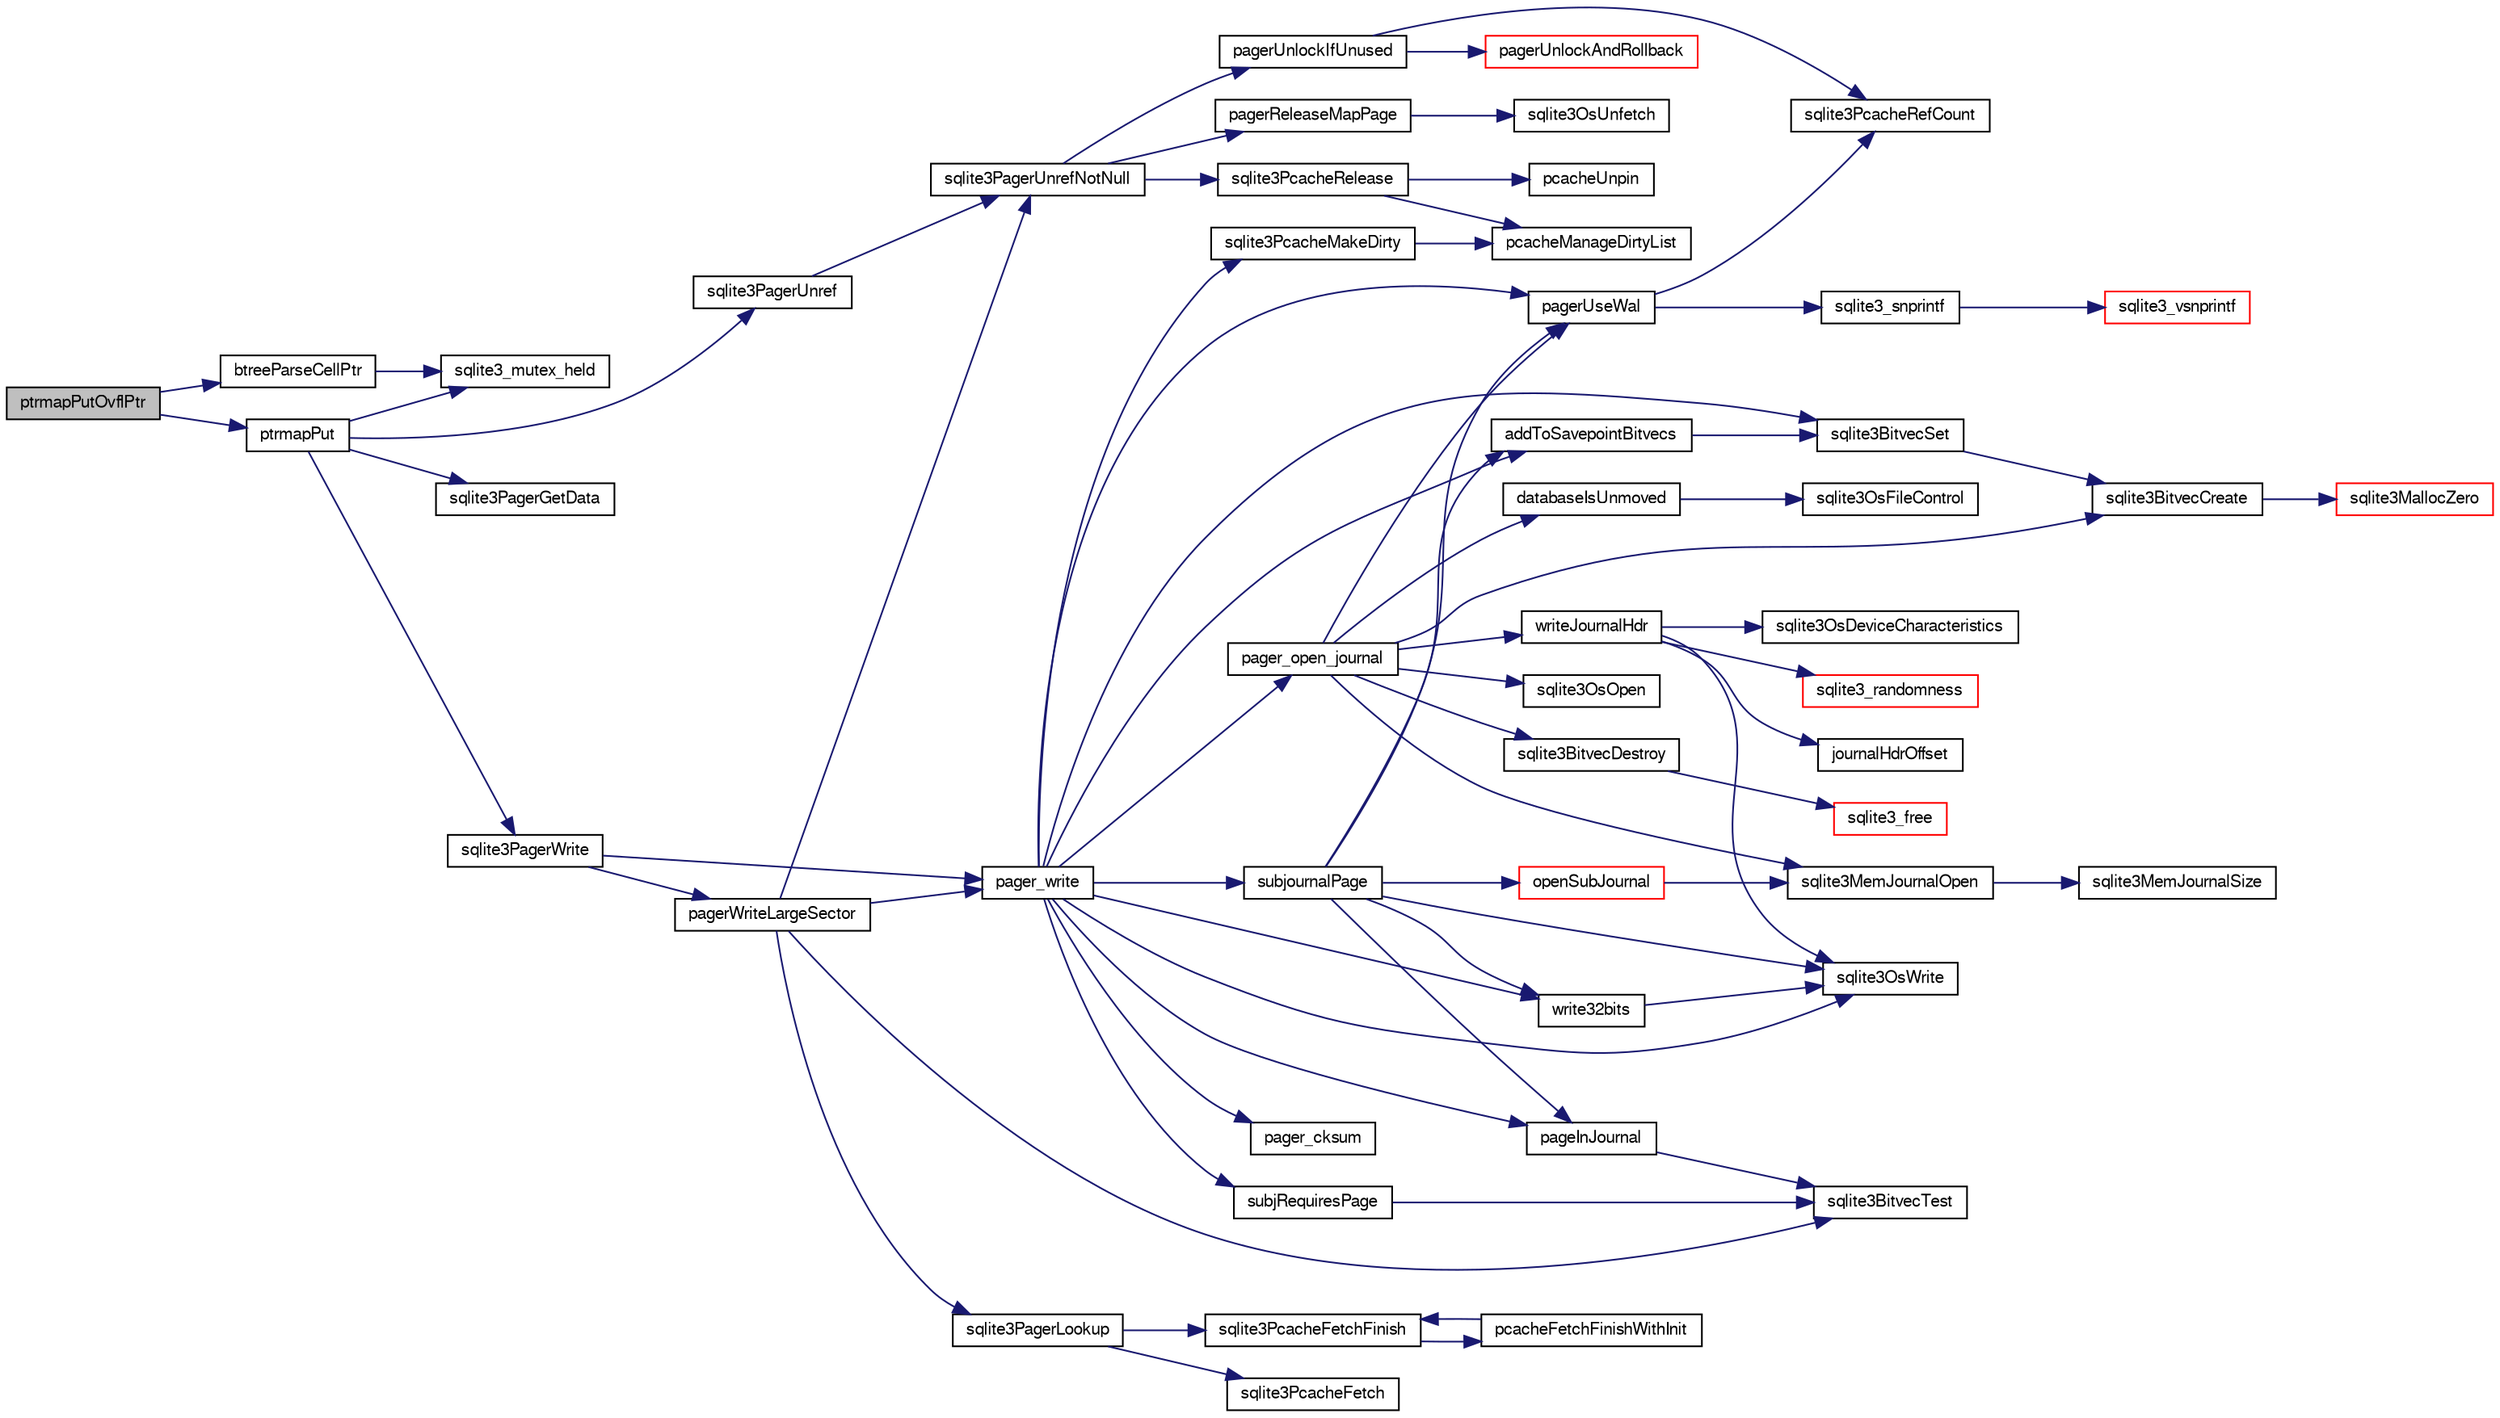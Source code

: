 digraph "ptrmapPutOvflPtr"
{
  edge [fontname="FreeSans",fontsize="10",labelfontname="FreeSans",labelfontsize="10"];
  node [fontname="FreeSans",fontsize="10",shape=record];
  rankdir="LR";
  Node248804 [label="ptrmapPutOvflPtr",height=0.2,width=0.4,color="black", fillcolor="grey75", style="filled", fontcolor="black"];
  Node248804 -> Node248805 [color="midnightblue",fontsize="10",style="solid",fontname="FreeSans"];
  Node248805 [label="btreeParseCellPtr",height=0.2,width=0.4,color="black", fillcolor="white", style="filled",URL="$sqlite3_8c.html#a1eba22ca0ddf563de0b29c64551c759f"];
  Node248805 -> Node248806 [color="midnightblue",fontsize="10",style="solid",fontname="FreeSans"];
  Node248806 [label="sqlite3_mutex_held",height=0.2,width=0.4,color="black", fillcolor="white", style="filled",URL="$sqlite3_8c.html#acf77da68932b6bc163c5e68547ecc3e7"];
  Node248804 -> Node248807 [color="midnightblue",fontsize="10",style="solid",fontname="FreeSans"];
  Node248807 [label="ptrmapPut",height=0.2,width=0.4,color="black", fillcolor="white", style="filled",URL="$sqlite3_8c.html#ac16fbe55892f29324ac5d09957374ed0"];
  Node248807 -> Node248806 [color="midnightblue",fontsize="10",style="solid",fontname="FreeSans"];
  Node248807 -> Node248808 [color="midnightblue",fontsize="10",style="solid",fontname="FreeSans"];
  Node248808 [label="sqlite3PagerGetData",height=0.2,width=0.4,color="black", fillcolor="white", style="filled",URL="$sqlite3_8c.html#a9dd340e56fb4b7fad4df339595b8d8a2"];
  Node248807 -> Node248809 [color="midnightblue",fontsize="10",style="solid",fontname="FreeSans"];
  Node248809 [label="sqlite3PagerWrite",height=0.2,width=0.4,color="black", fillcolor="white", style="filled",URL="$sqlite3_8c.html#ad4b8aee028ee99575b0748b299e04ed0"];
  Node248809 -> Node248810 [color="midnightblue",fontsize="10",style="solid",fontname="FreeSans"];
  Node248810 [label="pagerWriteLargeSector",height=0.2,width=0.4,color="black", fillcolor="white", style="filled",URL="$sqlite3_8c.html#a06334f0cc1c2dc95ffe29c2359928b92"];
  Node248810 -> Node248811 [color="midnightblue",fontsize="10",style="solid",fontname="FreeSans"];
  Node248811 [label="sqlite3BitvecTest",height=0.2,width=0.4,color="black", fillcolor="white", style="filled",URL="$sqlite3_8c.html#ab08693a5ff8d1b759eb50dc307ee910f"];
  Node248810 -> Node248812 [color="midnightblue",fontsize="10",style="solid",fontname="FreeSans"];
  Node248812 [label="pager_write",height=0.2,width=0.4,color="black", fillcolor="white", style="filled",URL="$sqlite3_8c.html#aa5dbf1a9dcccf0aa140b04b81325517f"];
  Node248812 -> Node248813 [color="midnightblue",fontsize="10",style="solid",fontname="FreeSans"];
  Node248813 [label="pager_open_journal",height=0.2,width=0.4,color="black", fillcolor="white", style="filled",URL="$sqlite3_8c.html#a9a5224f8941dc99ce19bb0eb24766d00"];
  Node248813 -> Node248814 [color="midnightblue",fontsize="10",style="solid",fontname="FreeSans"];
  Node248814 [label="pagerUseWal",height=0.2,width=0.4,color="black", fillcolor="white", style="filled",URL="$sqlite3_8c.html#a31def80bfe1de9284d635ba190a5eb68"];
  Node248814 -> Node248815 [color="midnightblue",fontsize="10",style="solid",fontname="FreeSans"];
  Node248815 [label="sqlite3PcacheRefCount",height=0.2,width=0.4,color="black", fillcolor="white", style="filled",URL="$sqlite3_8c.html#adee2536d23ec9628e0883ccab03b3429"];
  Node248814 -> Node248816 [color="midnightblue",fontsize="10",style="solid",fontname="FreeSans"];
  Node248816 [label="sqlite3_snprintf",height=0.2,width=0.4,color="black", fillcolor="white", style="filled",URL="$sqlite3_8c.html#aa2695a752e971577f5784122f2013c40"];
  Node248816 -> Node248817 [color="midnightblue",fontsize="10",style="solid",fontname="FreeSans"];
  Node248817 [label="sqlite3_vsnprintf",height=0.2,width=0.4,color="red", fillcolor="white", style="filled",URL="$sqlite3_8c.html#a0862c03aea71d62847e452aa655add42"];
  Node248813 -> Node249097 [color="midnightblue",fontsize="10",style="solid",fontname="FreeSans"];
  Node249097 [label="sqlite3BitvecCreate",height=0.2,width=0.4,color="black", fillcolor="white", style="filled",URL="$sqlite3_8c.html#a0a60c2422cf28790767f5bc7598514ee"];
  Node249097 -> Node248849 [color="midnightblue",fontsize="10",style="solid",fontname="FreeSans"];
  Node248849 [label="sqlite3MallocZero",height=0.2,width=0.4,color="red", fillcolor="white", style="filled",URL="$sqlite3_8c.html#ab3e07a30b9b5471f9f5e8f9cb7229934"];
  Node248813 -> Node249098 [color="midnightblue",fontsize="10",style="solid",fontname="FreeSans"];
  Node249098 [label="sqlite3MemJournalOpen",height=0.2,width=0.4,color="black", fillcolor="white", style="filled",URL="$sqlite3_8c.html#ad464be0cdcbcfad82c33db47ba916bf4"];
  Node249098 -> Node249099 [color="midnightblue",fontsize="10",style="solid",fontname="FreeSans"];
  Node249099 [label="sqlite3MemJournalSize",height=0.2,width=0.4,color="black", fillcolor="white", style="filled",URL="$sqlite3_8c.html#a467faa8c56423e1d71f1edcdf788ea01"];
  Node248813 -> Node249100 [color="midnightblue",fontsize="10",style="solid",fontname="FreeSans"];
  Node249100 [label="databaseIsUnmoved",height=0.2,width=0.4,color="black", fillcolor="white", style="filled",URL="$sqlite3_8c.html#a25aec96ef7cef0d1999b492b4b74a767"];
  Node249100 -> Node249101 [color="midnightblue",fontsize="10",style="solid",fontname="FreeSans"];
  Node249101 [label="sqlite3OsFileControl",height=0.2,width=0.4,color="black", fillcolor="white", style="filled",URL="$sqlite3_8c.html#aa8dad928f8e52b454c6d82bd2fe5c3fc"];
  Node248813 -> Node249102 [color="midnightblue",fontsize="10",style="solid",fontname="FreeSans"];
  Node249102 [label="sqlite3OsOpen",height=0.2,width=0.4,color="black", fillcolor="white", style="filled",URL="$sqlite3_8c.html#a12a1f3451e28f9cecd19cf0bb4f8f416"];
  Node248813 -> Node249103 [color="midnightblue",fontsize="10",style="solid",fontname="FreeSans"];
  Node249103 [label="writeJournalHdr",height=0.2,width=0.4,color="black", fillcolor="white", style="filled",URL="$sqlite3_8c.html#a0b0a4fa9c3fe997aaa565b1e438acca7"];
  Node249103 -> Node249104 [color="midnightblue",fontsize="10",style="solid",fontname="FreeSans"];
  Node249104 [label="journalHdrOffset",height=0.2,width=0.4,color="black", fillcolor="white", style="filled",URL="$sqlite3_8c.html#ade39a2ad6c5f6511b13e92c024e83888"];
  Node249103 -> Node249105 [color="midnightblue",fontsize="10",style="solid",fontname="FreeSans"];
  Node249105 [label="sqlite3OsDeviceCharacteristics",height=0.2,width=0.4,color="black", fillcolor="white", style="filled",URL="$sqlite3_8c.html#a251e030ce1bd2e552bc2dd66b1ac36d0"];
  Node249103 -> Node248992 [color="midnightblue",fontsize="10",style="solid",fontname="FreeSans"];
  Node248992 [label="sqlite3_randomness",height=0.2,width=0.4,color="red", fillcolor="white", style="filled",URL="$sqlite3_8c.html#aa452ad88657d4606e137b09c4e9315c7"];
  Node249103 -> Node249106 [color="midnightblue",fontsize="10",style="solid",fontname="FreeSans"];
  Node249106 [label="sqlite3OsWrite",height=0.2,width=0.4,color="black", fillcolor="white", style="filled",URL="$sqlite3_8c.html#a1eea7ec327af84c05b4dd4cc075a537f"];
  Node248813 -> Node249107 [color="midnightblue",fontsize="10",style="solid",fontname="FreeSans"];
  Node249107 [label="sqlite3BitvecDestroy",height=0.2,width=0.4,color="black", fillcolor="white", style="filled",URL="$sqlite3_8c.html#ab732400d8022b48df1b7b3ee41be045d"];
  Node249107 -> Node248830 [color="midnightblue",fontsize="10",style="solid",fontname="FreeSans"];
  Node248830 [label="sqlite3_free",height=0.2,width=0.4,color="red", fillcolor="white", style="filled",URL="$sqlite3_8c.html#a6552349e36a8a691af5487999ab09519"];
  Node248812 -> Node249108 [color="midnightblue",fontsize="10",style="solid",fontname="FreeSans"];
  Node249108 [label="sqlite3PcacheMakeDirty",height=0.2,width=0.4,color="black", fillcolor="white", style="filled",URL="$sqlite3_8c.html#ab2add4c541df2d0b57a993930ee18a3a"];
  Node249108 -> Node249109 [color="midnightblue",fontsize="10",style="solid",fontname="FreeSans"];
  Node249109 [label="pcacheManageDirtyList",height=0.2,width=0.4,color="black", fillcolor="white", style="filled",URL="$sqlite3_8c.html#aae9bc2ddff700c30e5f9c80d531d6acc"];
  Node248812 -> Node249110 [color="midnightblue",fontsize="10",style="solid",fontname="FreeSans"];
  Node249110 [label="pageInJournal",height=0.2,width=0.4,color="black", fillcolor="white", style="filled",URL="$sqlite3_8c.html#a07fb7c067274e7abc0a9ea2d3ffed616"];
  Node249110 -> Node248811 [color="midnightblue",fontsize="10",style="solid",fontname="FreeSans"];
  Node248812 -> Node249111 [color="midnightblue",fontsize="10",style="solid",fontname="FreeSans"];
  Node249111 [label="subjRequiresPage",height=0.2,width=0.4,color="black", fillcolor="white", style="filled",URL="$sqlite3_8c.html#a8c8d460aa8cc7cb907b2e04844aaba86"];
  Node249111 -> Node248811 [color="midnightblue",fontsize="10",style="solid",fontname="FreeSans"];
  Node248812 -> Node248814 [color="midnightblue",fontsize="10",style="solid",fontname="FreeSans"];
  Node248812 -> Node249112 [color="midnightblue",fontsize="10",style="solid",fontname="FreeSans"];
  Node249112 [label="pager_cksum",height=0.2,width=0.4,color="black", fillcolor="white", style="filled",URL="$sqlite3_8c.html#aabee8392d616aa1523fd6521cd2eb2b2"];
  Node248812 -> Node249113 [color="midnightblue",fontsize="10",style="solid",fontname="FreeSans"];
  Node249113 [label="write32bits",height=0.2,width=0.4,color="black", fillcolor="white", style="filled",URL="$sqlite3_8c.html#a5db7813c01a178a634f0dcd6e7766ed6"];
  Node249113 -> Node249106 [color="midnightblue",fontsize="10",style="solid",fontname="FreeSans"];
  Node248812 -> Node249106 [color="midnightblue",fontsize="10",style="solid",fontname="FreeSans"];
  Node248812 -> Node249114 [color="midnightblue",fontsize="10",style="solid",fontname="FreeSans"];
  Node249114 [label="sqlite3BitvecSet",height=0.2,width=0.4,color="black", fillcolor="white", style="filled",URL="$sqlite3_8c.html#a1f3c6d64d5d889e451d6725b1eb458be"];
  Node249114 -> Node249097 [color="midnightblue",fontsize="10",style="solid",fontname="FreeSans"];
  Node248812 -> Node249115 [color="midnightblue",fontsize="10",style="solid",fontname="FreeSans"];
  Node249115 [label="addToSavepointBitvecs",height=0.2,width=0.4,color="black", fillcolor="white", style="filled",URL="$sqlite3_8c.html#aa2e9bb02bb6975d83ec875f0792792f0"];
  Node249115 -> Node249114 [color="midnightblue",fontsize="10",style="solid",fontname="FreeSans"];
  Node248812 -> Node249116 [color="midnightblue",fontsize="10",style="solid",fontname="FreeSans"];
  Node249116 [label="subjournalPage",height=0.2,width=0.4,color="black", fillcolor="white", style="filled",URL="$sqlite3_8c.html#a836f5a13ba09ee3f118ebe73b58591c4"];
  Node249116 -> Node248814 [color="midnightblue",fontsize="10",style="solid",fontname="FreeSans"];
  Node249116 -> Node249110 [color="midnightblue",fontsize="10",style="solid",fontname="FreeSans"];
  Node249116 -> Node249117 [color="midnightblue",fontsize="10",style="solid",fontname="FreeSans"];
  Node249117 [label="openSubJournal",height=0.2,width=0.4,color="red", fillcolor="white", style="filled",URL="$sqlite3_8c.html#a69f445a04e423a1eaf24a2b9f035b427"];
  Node249117 -> Node249098 [color="midnightblue",fontsize="10",style="solid",fontname="FreeSans"];
  Node249116 -> Node249113 [color="midnightblue",fontsize="10",style="solid",fontname="FreeSans"];
  Node249116 -> Node249106 [color="midnightblue",fontsize="10",style="solid",fontname="FreeSans"];
  Node249116 -> Node249115 [color="midnightblue",fontsize="10",style="solid",fontname="FreeSans"];
  Node248810 -> Node249119 [color="midnightblue",fontsize="10",style="solid",fontname="FreeSans"];
  Node249119 [label="sqlite3PagerUnrefNotNull",height=0.2,width=0.4,color="black", fillcolor="white", style="filled",URL="$sqlite3_8c.html#a4b314f96f09f5c68c94672e420e31ab9"];
  Node249119 -> Node249120 [color="midnightblue",fontsize="10",style="solid",fontname="FreeSans"];
  Node249120 [label="pagerReleaseMapPage",height=0.2,width=0.4,color="black", fillcolor="white", style="filled",URL="$sqlite3_8c.html#aefa288f9febba49488ab634f8b0d5f6d"];
  Node249120 -> Node249121 [color="midnightblue",fontsize="10",style="solid",fontname="FreeSans"];
  Node249121 [label="sqlite3OsUnfetch",height=0.2,width=0.4,color="black", fillcolor="white", style="filled",URL="$sqlite3_8c.html#abc0da72cb8b8989cf8708b572fe5fef4"];
  Node249119 -> Node249122 [color="midnightblue",fontsize="10",style="solid",fontname="FreeSans"];
  Node249122 [label="sqlite3PcacheRelease",height=0.2,width=0.4,color="black", fillcolor="white", style="filled",URL="$sqlite3_8c.html#ad07fc7a8130ad1e77861f345084b1b83"];
  Node249122 -> Node249123 [color="midnightblue",fontsize="10",style="solid",fontname="FreeSans"];
  Node249123 [label="pcacheUnpin",height=0.2,width=0.4,color="black", fillcolor="white", style="filled",URL="$sqlite3_8c.html#a76530dde0f26366c0614d713daf9859c"];
  Node249122 -> Node249109 [color="midnightblue",fontsize="10",style="solid",fontname="FreeSans"];
  Node249119 -> Node249124 [color="midnightblue",fontsize="10",style="solid",fontname="FreeSans"];
  Node249124 [label="pagerUnlockIfUnused",height=0.2,width=0.4,color="black", fillcolor="white", style="filled",URL="$sqlite3_8c.html#abf547f4276efb6f10262f7fde1e4d065"];
  Node249124 -> Node248815 [color="midnightblue",fontsize="10",style="solid",fontname="FreeSans"];
  Node249124 -> Node249125 [color="midnightblue",fontsize="10",style="solid",fontname="FreeSans"];
  Node249125 [label="pagerUnlockAndRollback",height=0.2,width=0.4,color="red", fillcolor="white", style="filled",URL="$sqlite3_8c.html#a02d96b7bf62c3b13ba905d168914518c"];
  Node248810 -> Node249144 [color="midnightblue",fontsize="10",style="solid",fontname="FreeSans"];
  Node249144 [label="sqlite3PagerLookup",height=0.2,width=0.4,color="black", fillcolor="white", style="filled",URL="$sqlite3_8c.html#a1252ec03814f64eed236cfb21094cafd"];
  Node249144 -> Node249145 [color="midnightblue",fontsize="10",style="solid",fontname="FreeSans"];
  Node249145 [label="sqlite3PcacheFetch",height=0.2,width=0.4,color="black", fillcolor="white", style="filled",URL="$sqlite3_8c.html#a51a10151c5ec2c1c9e6fd615e95a3450"];
  Node249144 -> Node249146 [color="midnightblue",fontsize="10",style="solid",fontname="FreeSans"];
  Node249146 [label="sqlite3PcacheFetchFinish",height=0.2,width=0.4,color="black", fillcolor="white", style="filled",URL="$sqlite3_8c.html#a21f330cb082d63a111f64257e823a4b1"];
  Node249146 -> Node249147 [color="midnightblue",fontsize="10",style="solid",fontname="FreeSans"];
  Node249147 [label="pcacheFetchFinishWithInit",height=0.2,width=0.4,color="black", fillcolor="white", style="filled",URL="$sqlite3_8c.html#aa202d18b38a90f758ff6ccfc956920eb"];
  Node249147 -> Node249146 [color="midnightblue",fontsize="10",style="solid",fontname="FreeSans"];
  Node248809 -> Node248812 [color="midnightblue",fontsize="10",style="solid",fontname="FreeSans"];
  Node248807 -> Node249190 [color="midnightblue",fontsize="10",style="solid",fontname="FreeSans"];
  Node249190 [label="sqlite3PagerUnref",height=0.2,width=0.4,color="black", fillcolor="white", style="filled",URL="$sqlite3_8c.html#aa9d040b7f24a8a5d99bf96863b52cd15"];
  Node249190 -> Node249119 [color="midnightblue",fontsize="10",style="solid",fontname="FreeSans"];
}
